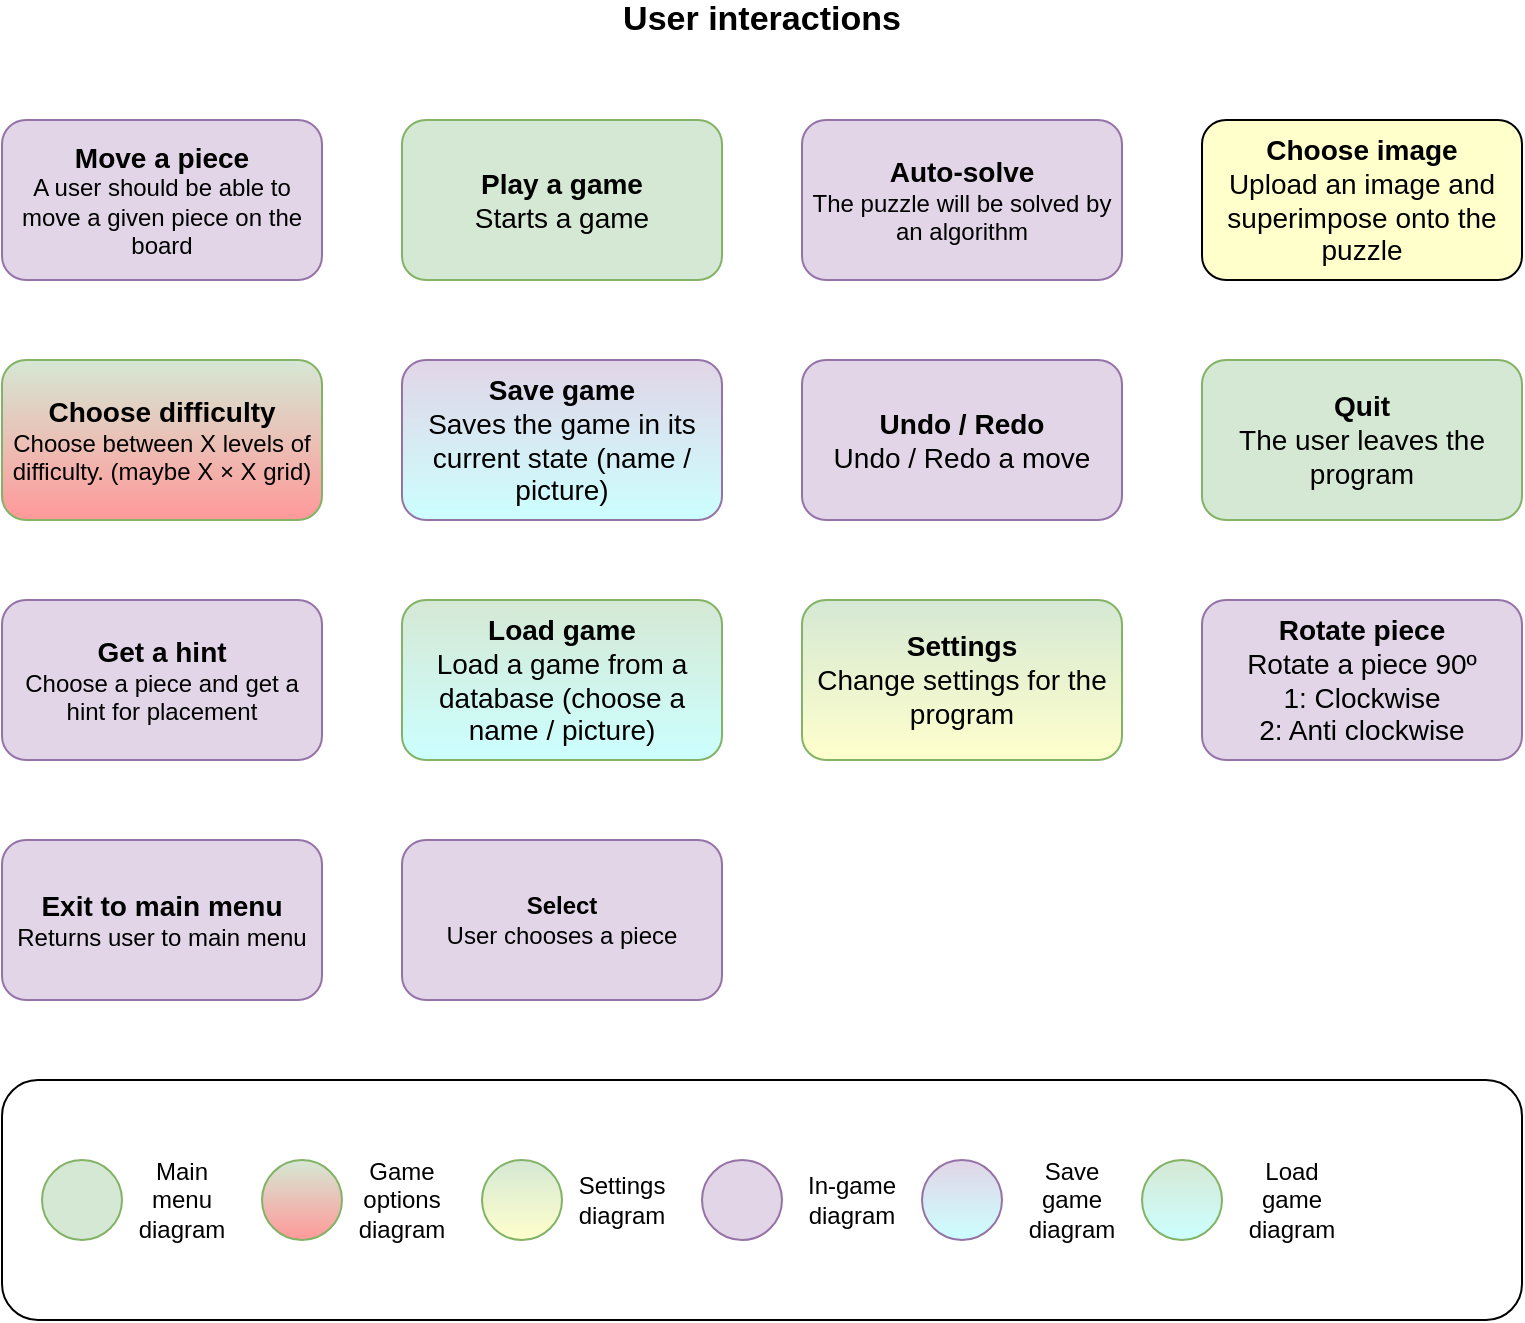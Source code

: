<mxfile version="14.4.3" type="github">
  <diagram id="o-PoSIHYnbQtjXGlu8P7" name="Page-1">
    <mxGraphModel dx="1186" dy="649" grid="1" gridSize="10" guides="1" tooltips="1" connect="1" arrows="1" fold="1" page="1" pageScale="1" pageWidth="827" pageHeight="1169" math="0" shadow="0">
      <root>
        <mxCell id="0" />
        <mxCell id="1" parent="0" />
        <mxCell id="tbk8aGchaPdW1EQHRRRS-9" value="&lt;b&gt;&lt;font style=&quot;font-size: 14px&quot;&gt;Move a piece&lt;/font&gt;&lt;/b&gt;&lt;br&gt;A user should be able to move a given piece on the board" style="rounded=1;whiteSpace=wrap;html=1;fillColor=#e1d5e7;strokeColor=#9673a6;" parent="1" vertex="1">
          <mxGeometry x="40" y="80" width="160" height="80" as="geometry" />
        </mxCell>
        <mxCell id="tbk8aGchaPdW1EQHRRRS-10" value="&lt;span style=&quot;font-size: 14px&quot;&gt;&lt;b&gt;Choose&amp;nbsp;difficulty&lt;/b&gt;&lt;/span&gt;&lt;br&gt;Choose between X levels of difficulty. (maybe X × X grid)" style="rounded=1;whiteSpace=wrap;html=1;fillColor=#d5e8d4;strokeColor=#82b366;gradientColor=#FF9999;" parent="1" vertex="1">
          <mxGeometry x="40" y="200" width="160" height="80" as="geometry" />
        </mxCell>
        <mxCell id="tbk8aGchaPdW1EQHRRRS-13" value="User interactions" style="text;html=1;strokeColor=none;fillColor=none;align=center;verticalAlign=middle;whiteSpace=wrap;rounded=0;fontStyle=1;fontSize=17;" parent="1" vertex="1">
          <mxGeometry x="330" y="20" width="180" height="20" as="geometry" />
        </mxCell>
        <mxCell id="tbk8aGchaPdW1EQHRRRS-17" value="&lt;span style=&quot;font-size: 14px&quot;&gt;&lt;b&gt;Get a hint&lt;/b&gt;&lt;/span&gt;&lt;br&gt;Choose a piece and get a hint for placement" style="rounded=1;whiteSpace=wrap;html=1;fillColor=#e1d5e7;strokeColor=#9673a6;" parent="1" vertex="1">
          <mxGeometry x="40" y="320" width="160" height="80" as="geometry" />
        </mxCell>
        <mxCell id="tbk8aGchaPdW1EQHRRRS-19" value="&lt;span style=&quot;font-size: 14px&quot;&gt;&lt;b&gt;Auto-solve&lt;/b&gt;&lt;/span&gt;&lt;br&gt;The puzzle will be solved by an algorithm" style="rounded=1;whiteSpace=wrap;html=1;fillColor=#e1d5e7;strokeColor=#9673a6;" parent="1" vertex="1">
          <mxGeometry x="440" y="80" width="160" height="80" as="geometry" />
        </mxCell>
        <mxCell id="tbk8aGchaPdW1EQHRRRS-21" value="&lt;span style=&quot;font-size: 14px&quot;&gt;&lt;b&gt;Play a game&lt;/b&gt;&lt;br&gt;Starts a game&lt;br&gt;&lt;/span&gt;" style="rounded=1;whiteSpace=wrap;html=1;fillColor=#d5e8d4;strokeColor=#82b366;" parent="1" vertex="1">
          <mxGeometry x="240" y="80" width="160" height="80" as="geometry" />
        </mxCell>
        <mxCell id="tbk8aGchaPdW1EQHRRRS-22" value="&lt;span style=&quot;font-size: 14px&quot;&gt;&lt;b&gt;Save game&lt;/b&gt;&lt;br&gt;Saves the game in its current state (name / picture)&lt;br&gt;&lt;/span&gt;" style="rounded=1;whiteSpace=wrap;html=1;fillColor=#e1d5e7;strokeColor=#9673a6;gradientColor=#CCFFFF;" parent="1" vertex="1">
          <mxGeometry x="240" y="200" width="160" height="80" as="geometry" />
        </mxCell>
        <mxCell id="tbk8aGchaPdW1EQHRRRS-23" value="&lt;span style=&quot;font-size: 14px&quot;&gt;&lt;b&gt;Load game&lt;/b&gt;&lt;br&gt;Load a game from a database (choose a name / picture)&lt;br&gt;&lt;/span&gt;" style="rounded=1;whiteSpace=wrap;html=1;fillColor=#d5e8d4;strokeColor=#82b366;gradientColor=#CCFFFF;" parent="1" vertex="1">
          <mxGeometry x="240" y="320" width="160" height="80" as="geometry" />
        </mxCell>
        <mxCell id="tbk8aGchaPdW1EQHRRRS-25" value="&lt;span style=&quot;font-size: 14px&quot;&gt;&lt;b&gt;Choose image&lt;/b&gt;&lt;br&gt;Upload an image and superimpose onto the puzzle&lt;br&gt;&lt;/span&gt;" style="rounded=1;whiteSpace=wrap;html=1;fillColor=#FFFFCC;" parent="1" vertex="1">
          <mxGeometry x="640" y="80" width="160" height="80" as="geometry" />
        </mxCell>
        <mxCell id="tbk8aGchaPdW1EQHRRRS-28" value="&lt;span style=&quot;font-size: 14px&quot;&gt;&lt;b&gt;Undo / Redo&lt;/b&gt;&lt;br&gt;Undo / Redo a move&lt;br&gt;&lt;/span&gt;" style="rounded=1;whiteSpace=wrap;html=1;fillColor=#e1d5e7;strokeColor=#9673a6;" parent="1" vertex="1">
          <mxGeometry x="440" y="200" width="160" height="80" as="geometry" />
        </mxCell>
        <mxCell id="tbk8aGchaPdW1EQHRRRS-30" value="&lt;span style=&quot;font-size: 14px&quot;&gt;&lt;b&gt;Quit&lt;/b&gt;&lt;br&gt;The user leaves the program&lt;br&gt;&lt;/span&gt;" style="rounded=1;whiteSpace=wrap;html=1;fillColor=#d5e8d4;strokeColor=#82b366;" parent="1" vertex="1">
          <mxGeometry x="640" y="200" width="160" height="80" as="geometry" />
        </mxCell>
        <mxCell id="tbk8aGchaPdW1EQHRRRS-33" value="&lt;span style=&quot;font-size: 14px&quot;&gt;&lt;b&gt;Settings&lt;/b&gt;&lt;br&gt;Change settings for the program&lt;br&gt;&lt;/span&gt;" style="rounded=1;whiteSpace=wrap;html=1;fillColor=#d5e8d4;strokeColor=#82b366;gradientColor=#FFFFCC;" parent="1" vertex="1">
          <mxGeometry x="440" y="320" width="160" height="80" as="geometry" />
        </mxCell>
        <mxCell id="tbk8aGchaPdW1EQHRRRS-34" value="&lt;span style=&quot;font-size: 14px&quot;&gt;&lt;b&gt;Rotate piece&lt;/b&gt;&lt;br&gt;Rotate a piece 90º&lt;br&gt;1: Clockwise&lt;br&gt;2: Anti clockwise&lt;br&gt;&lt;/span&gt;" style="rounded=1;whiteSpace=wrap;html=1;fillColor=#e1d5e7;strokeColor=#9673a6;" parent="1" vertex="1">
          <mxGeometry x="640" y="320" width="160" height="80" as="geometry" />
        </mxCell>
        <mxCell id="tgSNxzn0pLUJQDwQrDUK-11" value="" style="group" vertex="1" connectable="0" parent="1">
          <mxGeometry x="40" y="560" width="760" height="120" as="geometry" />
        </mxCell>
        <mxCell id="tgSNxzn0pLUJQDwQrDUK-1" value="" style="rounded=1;whiteSpace=wrap;html=1;" vertex="1" parent="tgSNxzn0pLUJQDwQrDUK-11">
          <mxGeometry width="760" height="120" as="geometry" />
        </mxCell>
        <mxCell id="tgSNxzn0pLUJQDwQrDUK-2" value="" style="ellipse;whiteSpace=wrap;html=1;aspect=fixed;fillColor=#d5e8d4;strokeColor=#82b366;" vertex="1" parent="tgSNxzn0pLUJQDwQrDUK-11">
          <mxGeometry x="20" y="40" width="40" height="40" as="geometry" />
        </mxCell>
        <mxCell id="tgSNxzn0pLUJQDwQrDUK-3" value="Main menu diagram" style="text;html=1;strokeColor=none;fillColor=none;align=center;verticalAlign=middle;whiteSpace=wrap;rounded=0;" vertex="1" parent="tgSNxzn0pLUJQDwQrDUK-11">
          <mxGeometry x="70" y="50" width="40" height="20" as="geometry" />
        </mxCell>
        <mxCell id="tgSNxzn0pLUJQDwQrDUK-4" value="" style="ellipse;whiteSpace=wrap;html=1;aspect=fixed;fillColor=#d5e8d4;strokeColor=#82b366;gradientColor=#FF9999;" vertex="1" parent="tgSNxzn0pLUJQDwQrDUK-11">
          <mxGeometry x="130" y="40" width="40" height="40" as="geometry" />
        </mxCell>
        <mxCell id="tgSNxzn0pLUJQDwQrDUK-5" value="Game options diagram" style="text;html=1;strokeColor=none;fillColor=none;align=center;verticalAlign=middle;whiteSpace=wrap;rounded=0;" vertex="1" parent="tgSNxzn0pLUJQDwQrDUK-11">
          <mxGeometry x="180" y="50" width="40" height="20" as="geometry" />
        </mxCell>
        <mxCell id="tgSNxzn0pLUJQDwQrDUK-6" value="" style="ellipse;whiteSpace=wrap;html=1;aspect=fixed;fillColor=#d5e8d4;strokeColor=#82b366;gradientColor=#FFFFCC;" vertex="1" parent="tgSNxzn0pLUJQDwQrDUK-11">
          <mxGeometry x="240" y="40" width="40" height="40" as="geometry" />
        </mxCell>
        <mxCell id="tgSNxzn0pLUJQDwQrDUK-7" value="Settings diagram" style="text;html=1;strokeColor=none;fillColor=none;align=center;verticalAlign=middle;whiteSpace=wrap;rounded=0;" vertex="1" parent="tgSNxzn0pLUJQDwQrDUK-11">
          <mxGeometry x="290" y="50" width="40" height="20" as="geometry" />
        </mxCell>
        <mxCell id="tgSNxzn0pLUJQDwQrDUK-9" value="" style="ellipse;whiteSpace=wrap;html=1;aspect=fixed;fillColor=#e1d5e7;strokeColor=#9673a6;" vertex="1" parent="tgSNxzn0pLUJQDwQrDUK-11">
          <mxGeometry x="350" y="40" width="40" height="40" as="geometry" />
        </mxCell>
        <mxCell id="tgSNxzn0pLUJQDwQrDUK-10" value="In-game diagram" style="text;html=1;strokeColor=none;fillColor=none;align=center;verticalAlign=middle;whiteSpace=wrap;rounded=0;" vertex="1" parent="tgSNxzn0pLUJQDwQrDUK-11">
          <mxGeometry x="400" y="50" width="50" height="20" as="geometry" />
        </mxCell>
        <mxCell id="tgSNxzn0pLUJQDwQrDUK-13" value="" style="ellipse;whiteSpace=wrap;html=1;aspect=fixed;fillColor=#e1d5e7;strokeColor=#9673a6;gradientColor=#CCFFFF;" vertex="1" parent="tgSNxzn0pLUJQDwQrDUK-11">
          <mxGeometry x="460" y="40" width="40" height="40" as="geometry" />
        </mxCell>
        <mxCell id="tgSNxzn0pLUJQDwQrDUK-14" value="Save game diagram" style="text;html=1;strokeColor=none;fillColor=none;align=center;verticalAlign=middle;whiteSpace=wrap;rounded=0;" vertex="1" parent="tgSNxzn0pLUJQDwQrDUK-11">
          <mxGeometry x="510" y="50" width="50" height="20" as="geometry" />
        </mxCell>
        <mxCell id="tgSNxzn0pLUJQDwQrDUK-15" value="" style="ellipse;whiteSpace=wrap;html=1;aspect=fixed;fillColor=#d5e8d4;strokeColor=#82b366;gradientColor=#CCFFFF;" vertex="1" parent="tgSNxzn0pLUJQDwQrDUK-11">
          <mxGeometry x="570" y="40" width="40" height="40" as="geometry" />
        </mxCell>
        <mxCell id="tgSNxzn0pLUJQDwQrDUK-16" value="Load game diagram" style="text;html=1;strokeColor=none;fillColor=none;align=center;verticalAlign=middle;whiteSpace=wrap;rounded=0;" vertex="1" parent="tgSNxzn0pLUJQDwQrDUK-11">
          <mxGeometry x="620" y="50" width="50" height="20" as="geometry" />
        </mxCell>
        <mxCell id="tgSNxzn0pLUJQDwQrDUK-12" value="&lt;span style=&quot;font-size: 14px&quot;&gt;&lt;b&gt;Exit to main menu&lt;/b&gt;&lt;/span&gt;&lt;br&gt;Returns user to main menu" style="rounded=1;whiteSpace=wrap;html=1;fillColor=#e1d5e7;strokeColor=#9673a6;" vertex="1" parent="1">
          <mxGeometry x="40" y="440" width="160" height="80" as="geometry" />
        </mxCell>
        <mxCell id="9rt1nEuUYQW01Z7rHzFn-1" value="&lt;div&gt;&lt;b&gt;Select&lt;/b&gt;&lt;/div&gt;&lt;div&gt;User chooses a piece&lt;br&gt;&lt;/div&gt;" style="rounded=1;whiteSpace=wrap;html=1;fillColor=#e1d5e7;strokeColor=#9673a6;" vertex="1" parent="1">
          <mxGeometry x="240" y="440" width="160" height="80" as="geometry" />
        </mxCell>
      </root>
    </mxGraphModel>
  </diagram>
</mxfile>
